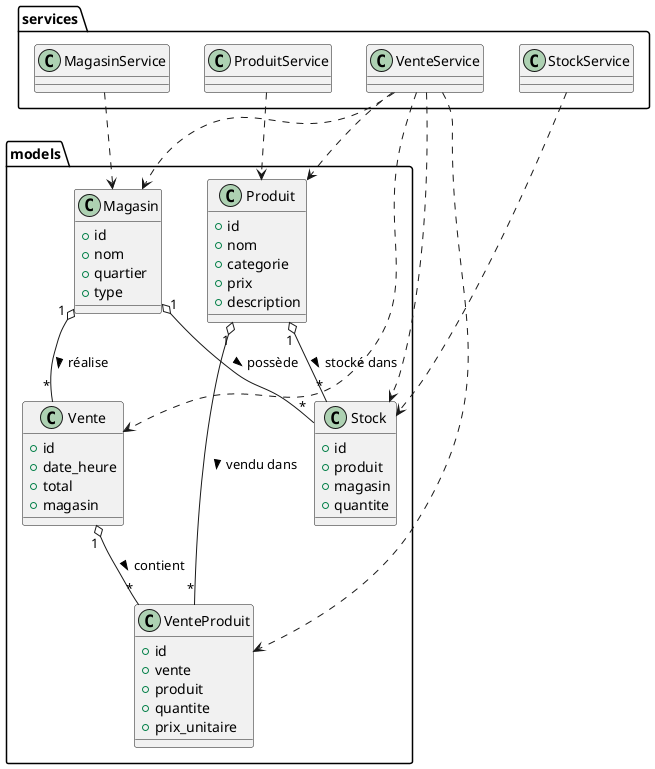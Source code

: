 @startuml

package "models" {
    class Magasin {
        +id
        +nom
        +quartier
        +type
    }
    class Produit {
        +id
        +nom
        +categorie
        +prix
        +description
    }
    class Stock {
        +id
        +produit
        +magasin
        +quantite
    }
    class Vente {
        +id
        +date_heure
        +total
        +magasin
    }
    class VenteProduit {
        +id
        +vente
        +produit
        +quantite
        +prix_unitaire
    }
}

package "services" {
    class MagasinService
    class ProduitService
    class StockService
    class VenteService
}

' Relations entre modèles
Magasin "1" o-- "*" Stock : possède >
Produit "1" o-- "*" Stock : stocké dans >
Magasin "1" o-- "*" Vente : réalise >
Vente "1" o-- "*" VenteProduit : contient >
Produit "1" o-- "*" VenteProduit : vendu dans >

' Services accèdent aux modèles
MagasinService ..> Magasin
ProduitService ..> Produit
StockService ..> Stock
VenteService ..> Vente
VenteService ..> VenteProduit
VenteService ..> Produit
VenteService ..> Stock
VenteService ..> Magasin

@enduml